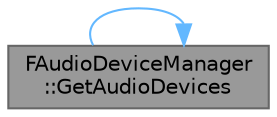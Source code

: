 digraph "FAudioDeviceManager::GetAudioDevices"
{
 // INTERACTIVE_SVG=YES
 // LATEX_PDF_SIZE
  bgcolor="transparent";
  edge [fontname=Helvetica,fontsize=10,labelfontname=Helvetica,labelfontsize=10];
  node [fontname=Helvetica,fontsize=10,shape=box,height=0.2,width=0.4];
  rankdir="LR";
  Node1 [id="Node000001",label="FAudioDeviceManager\l::GetAudioDevices",height=0.2,width=0.4,color="gray40", fillcolor="grey60", style="filled", fontcolor="black",tooltip="Returns all the audio devices managed by device manager."];
  Node1 -> Node1 [id="edge1_Node000001_Node000001",color="steelblue1",style="solid",tooltip=" "];
}
